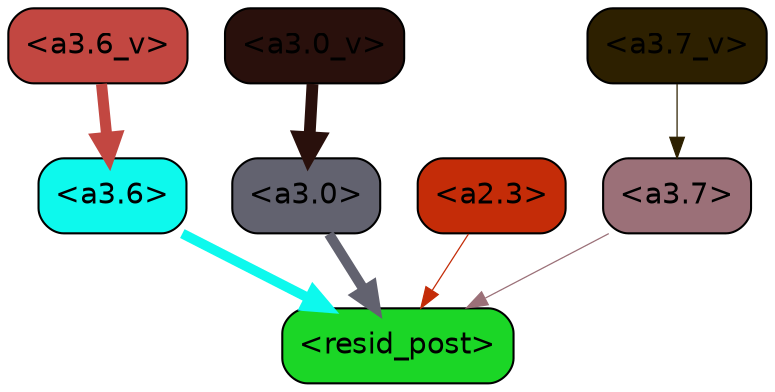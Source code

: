 strict digraph "" {
	graph [bgcolor=transparent,
		layout=dot,
		overlap=false,
		splines=true
	];
	"<a3.7>"	[color=black,
		fillcolor="#9b7078",
		fontname=Helvetica,
		shape=box,
		style="filled, rounded"];
	"<resid_post>"	[color=black,
		fillcolor="#1bd626",
		fontname=Helvetica,
		shape=box,
		style="filled, rounded"];
	"<a3.7>" -> "<resid_post>"	[color="#9b7078",
		penwidth=0.6];
	"<a3.6>"	[color=black,
		fillcolor="#0df9ed",
		fontname=Helvetica,
		shape=box,
		style="filled, rounded"];
	"<a3.6>" -> "<resid_post>"	[color="#0df9ed",
		penwidth=4.7534414529800415];
	"<a3.0>"	[color=black,
		fillcolor="#62626f",
		fontname=Helvetica,
		shape=box,
		style="filled, rounded"];
	"<a3.0>" -> "<resid_post>"	[color="#62626f",
		penwidth=4.898576855659485];
	"<a2.3>"	[color=black,
		fillcolor="#c42c08",
		fontname=Helvetica,
		shape=box,
		style="filled, rounded"];
	"<a2.3>" -> "<resid_post>"	[color="#c42c08",
		penwidth=0.6];
	"<a3.7_v>"	[color=black,
		fillcolor="#2d2000",
		fontname=Helvetica,
		shape=box,
		style="filled, rounded"];
	"<a3.7_v>" -> "<a3.7>"	[color="#2d2000",
		penwidth=0.6];
	"<a3.6_v>"	[color=black,
		fillcolor="#c24741",
		fontname=Helvetica,
		shape=box,
		style="filled, rounded"];
	"<a3.6_v>" -> "<a3.6>"	[color="#c24741",
		penwidth=5.297133803367615];
	"<a3.0_v>"	[color=black,
		fillcolor="#29100c",
		fontname=Helvetica,
		shape=box,
		style="filled, rounded"];
	"<a3.0_v>" -> "<a3.0>"	[color="#29100c",
		penwidth=5.680712580680847];
}

